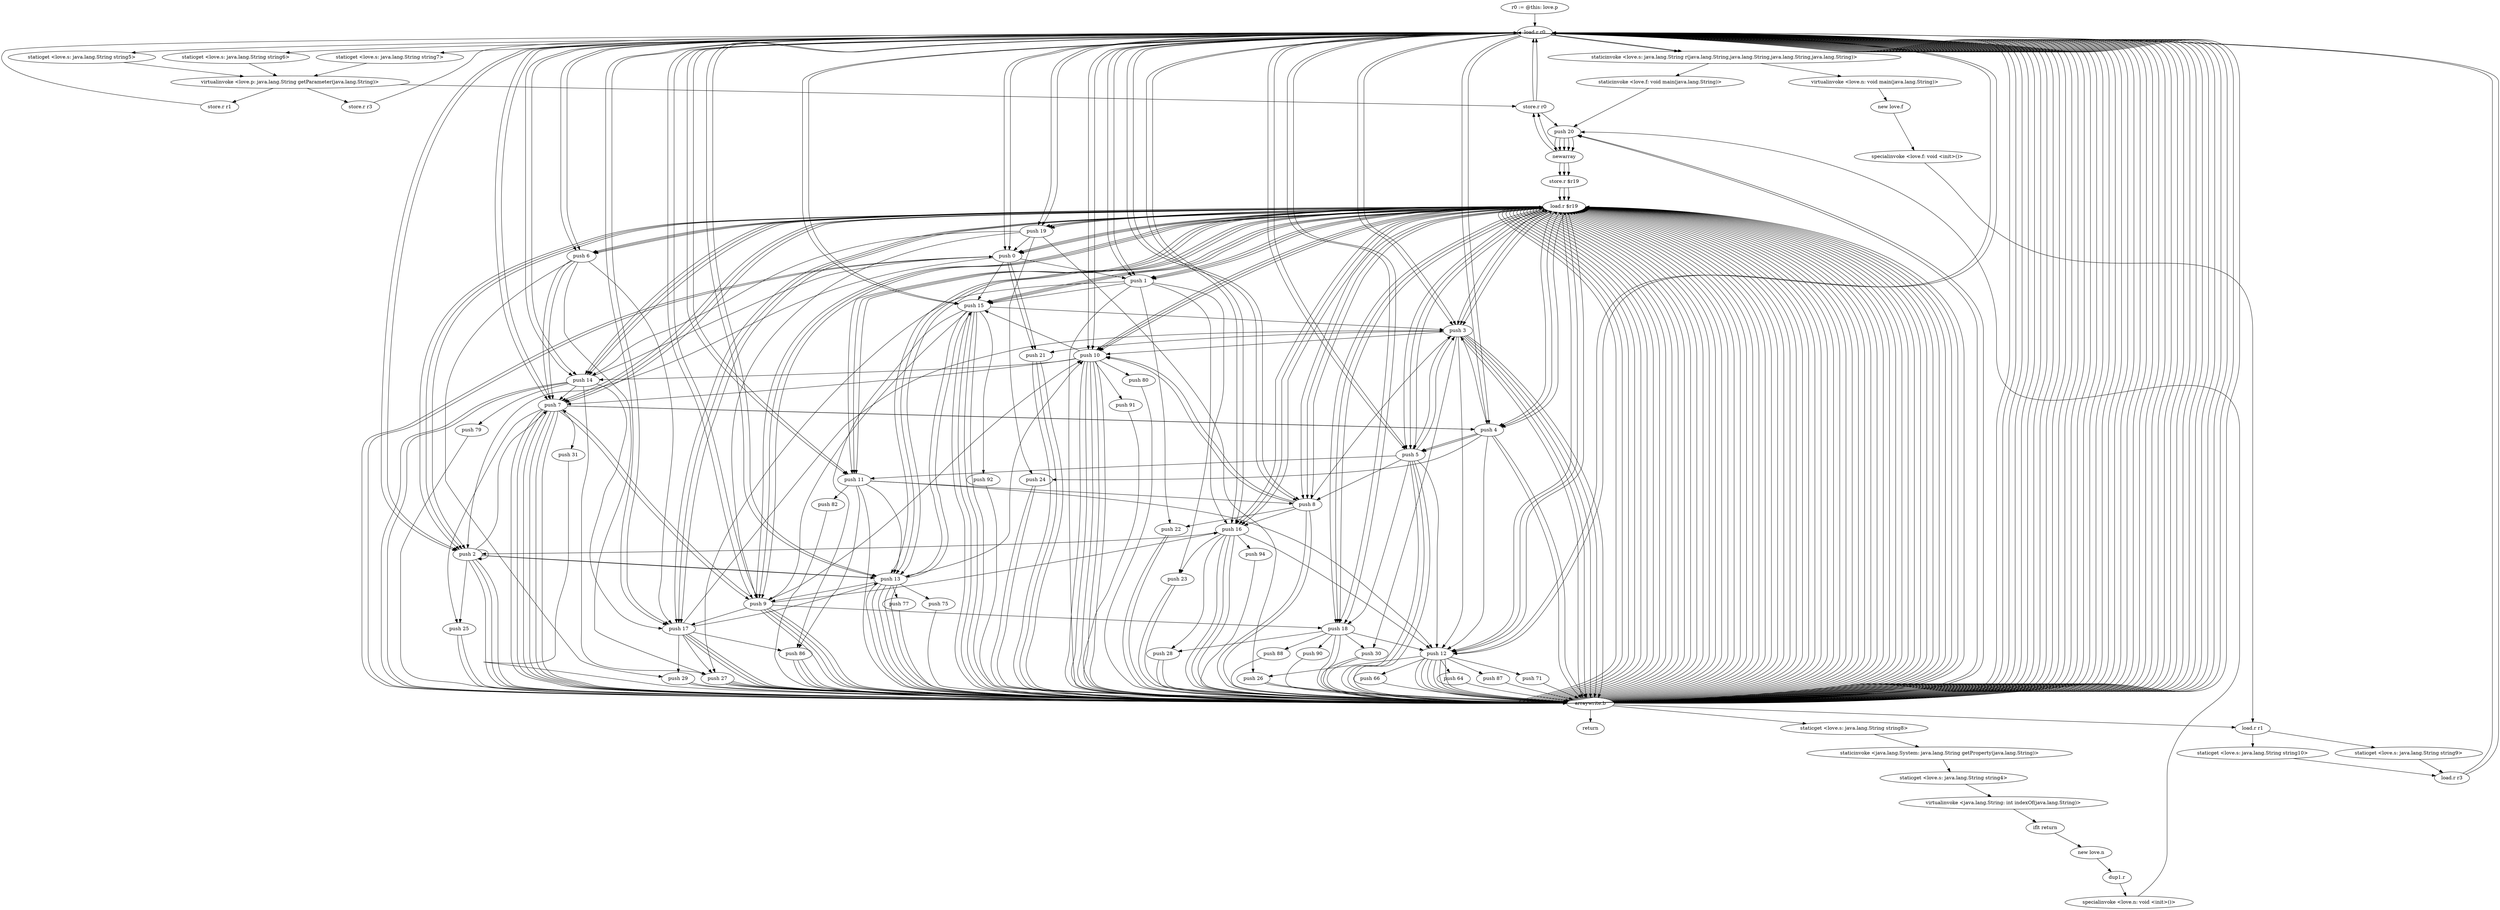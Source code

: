 digraph "" {
    "r0 := @this: love.p"
    "load.r r0"
    "r0 := @this: love.p"->"load.r r0";
    "staticget <love.s: java.lang.String string5>"
    "load.r r0"->"staticget <love.s: java.lang.String string5>";
    "virtualinvoke <love.p: java.lang.String getParameter(java.lang.String)>"
    "staticget <love.s: java.lang.String string5>"->"virtualinvoke <love.p: java.lang.String getParameter(java.lang.String)>";
    "store.r r1"
    "virtualinvoke <love.p: java.lang.String getParameter(java.lang.String)>"->"store.r r1";
    "store.r r1"->"load.r r0";
    "staticget <love.s: java.lang.String string6>"
    "load.r r0"->"staticget <love.s: java.lang.String string6>";
    "staticget <love.s: java.lang.String string6>"->"virtualinvoke <love.p: java.lang.String getParameter(java.lang.String)>";
    "store.r r3"
    "virtualinvoke <love.p: java.lang.String getParameter(java.lang.String)>"->"store.r r3";
    "store.r r3"->"load.r r0";
    "staticget <love.s: java.lang.String string7>"
    "load.r r0"->"staticget <love.s: java.lang.String string7>";
    "staticget <love.s: java.lang.String string7>"->"virtualinvoke <love.p: java.lang.String getParameter(java.lang.String)>";
    "store.r r0"
    "virtualinvoke <love.p: java.lang.String getParameter(java.lang.String)>"->"store.r r0";
    "push 20"
    "store.r r0"->"push 20";
    "newarray"
    "push 20"->"newarray";
    "store.r $r19"
    "newarray"->"store.r $r19";
    "load.r $r19"
    "store.r $r19"->"load.r $r19";
    "push 0"
    "load.r $r19"->"push 0";
    "push 1"
    "push 0"->"push 1";
    "arraywrite.b"
    "push 1"->"arraywrite.b";
    "arraywrite.b"->"load.r $r19";
    "load.r $r19"->"push 1";
    "push 23"
    "push 1"->"push 23";
    "push 23"->"arraywrite.b";
    "arraywrite.b"->"load.r $r19";
    "push 2"
    "load.r $r19"->"push 2";
    "push 25"
    "push 2"->"push 25";
    "push 25"->"arraywrite.b";
    "arraywrite.b"->"load.r $r19";
    "push 3"
    "load.r $r19"->"push 3";
    "push 10"
    "push 3"->"push 10";
    "push 10"->"arraywrite.b";
    "arraywrite.b"->"load.r $r19";
    "push 4"
    "load.r $r19"->"push 4";
    "push 24"
    "push 4"->"push 24";
    "push 24"->"arraywrite.b";
    "arraywrite.b"->"load.r $r19";
    "push 5"
    "load.r $r19"->"push 5";
    "push 12"
    "push 5"->"push 12";
    "push 12"->"arraywrite.b";
    "arraywrite.b"->"load.r $r19";
    "push 6"
    "load.r $r19"->"push 6";
    "push 29"
    "push 6"->"push 29";
    "push 29"->"arraywrite.b";
    "arraywrite.b"->"load.r $r19";
    "push 7"
    "load.r $r19"->"push 7";
    "push 9"
    "push 7"->"push 9";
    "push 9"->"arraywrite.b";
    "arraywrite.b"->"load.r $r19";
    "push 8"
    "load.r $r19"->"push 8";
    "push 22"
    "push 8"->"push 22";
    "push 22"->"arraywrite.b";
    "arraywrite.b"->"load.r $r19";
    "load.r $r19"->"push 9";
    "push 18"
    "push 9"->"push 18";
    "push 18"->"arraywrite.b";
    "arraywrite.b"->"load.r $r19";
    "load.r $r19"->"push 10";
    "push 10"->"push 7";
    "push 7"->"arraywrite.b";
    "arraywrite.b"->"load.r $r19";
    "push 11"
    "load.r $r19"->"push 11";
    "push 11"->"push 12";
    "push 12"->"arraywrite.b";
    "arraywrite.b"->"load.r $r19";
    "load.r $r19"->"push 12";
    "push 64"
    "push 12"->"push 64";
    "push 64"->"arraywrite.b";
    "arraywrite.b"->"load.r $r19";
    "push 13"
    "load.r $r19"->"push 13";
    "push 77"
    "push 13"->"push 77";
    "push 77"->"arraywrite.b";
    "arraywrite.b"->"load.r $r19";
    "push 14"
    "load.r $r19"->"push 14";
    "push 27"
    "push 14"->"push 27";
    "push 27"->"arraywrite.b";
    "arraywrite.b"->"load.r $r19";
    "push 15"
    "load.r $r19"->"push 15";
    "push 86"
    "push 15"->"push 86";
    "push 86"->"arraywrite.b";
    "arraywrite.b"->"load.r $r19";
    "push 16"
    "load.r $r19"->"push 16";
    "push 16"->"push 23";
    "push 23"->"arraywrite.b";
    "arraywrite.b"->"load.r $r19";
    "push 17"
    "load.r $r19"->"push 17";
    "push 17"->"push 3";
    "push 3"->"arraywrite.b";
    "arraywrite.b"->"load.r $r19";
    "load.r $r19"->"push 18";
    "push 90"
    "push 18"->"push 90";
    "push 90"->"arraywrite.b";
    "arraywrite.b"->"load.r $r19";
    "push 19"
    "load.r $r19"->"push 19";
    "push 19"->"push 24";
    "push 24"->"arraywrite.b";
    "staticget <love.s: java.lang.String string8>"
    "arraywrite.b"->"staticget <love.s: java.lang.String string8>";
    "staticinvoke <java.lang.System: java.lang.String getProperty(java.lang.String)>"
    "staticget <love.s: java.lang.String string8>"->"staticinvoke <java.lang.System: java.lang.String getProperty(java.lang.String)>";
    "staticget <love.s: java.lang.String string4>"
    "staticinvoke <java.lang.System: java.lang.String getProperty(java.lang.String)>"->"staticget <love.s: java.lang.String string4>";
    "virtualinvoke <java.lang.String: int indexOf(java.lang.String)>"
    "staticget <love.s: java.lang.String string4>"->"virtualinvoke <java.lang.String: int indexOf(java.lang.String)>";
    "iflt return"
    "virtualinvoke <java.lang.String: int indexOf(java.lang.String)>"->"iflt return";
    "new love.n"
    "iflt return"->"new love.n";
    "dup1.r"
    "new love.n"->"dup1.r";
    "specialinvoke <love.n: void <init>()>"
    "dup1.r"->"specialinvoke <love.n: void <init>()>";
    "specialinvoke <love.n: void <init>()>"->"push 20";
    "push 20"->"newarray";
    "newarray"->"store.r $r19";
    "store.r $r19"->"load.r $r19";
    "load.r $r19"->"push 0";
    "push 21"
    "push 0"->"push 21";
    "push 21"->"arraywrite.b";
    "arraywrite.b"->"load.r $r19";
    "load.r $r19"->"push 1";
    "push 1"->"push 27";
    "push 27"->"arraywrite.b";
    "arraywrite.b"->"load.r $r19";
    "load.r $r19"->"push 2";
    "push 2"->"push 2";
    "push 2"->"arraywrite.b";
    "arraywrite.b"->"load.r $r19";
    "load.r $r19"->"push 3";
    "push 30"
    "push 3"->"push 30";
    "push 30"->"arraywrite.b";
    "arraywrite.b"->"load.r $r19";
    "load.r $r19"->"push 4";
    "push 4"->"push 5";
    "push 5"->"arraywrite.b";
    "arraywrite.b"->"load.r $r19";
    "load.r $r19"->"push 5";
    "push 5"->"push 8";
    "push 8"->"arraywrite.b";
    "arraywrite.b"->"load.r $r19";
    "load.r $r19"->"push 6";
    "push 6"->"push 7";
    "push 7"->"arraywrite.b";
    "arraywrite.b"->"load.r $r19";
    "load.r $r19"->"push 7";
    "push 31"
    "push 7"->"push 31";
    "push 31"->"arraywrite.b";
    "arraywrite.b"->"load.r $r19";
    "load.r $r19"->"push 8";
    "push 8"->"push 10";
    "push 10"->"arraywrite.b";
    "arraywrite.b"->"load.r $r19";
    "load.r $r19"->"push 9";
    "push 9"->"push 10";
    "push 10"->"arraywrite.b";
    "arraywrite.b"->"load.r $r19";
    "load.r $r19"->"push 10";
    "push 91"
    "push 10"->"push 91";
    "push 91"->"arraywrite.b";
    "arraywrite.b"->"load.r $r19";
    "load.r $r19"->"push 11";
    "push 11"->"push 8";
    "push 8"->"arraywrite.b";
    "arraywrite.b"->"load.r $r19";
    "load.r $r19"->"push 12";
    "push 26"
    "push 12"->"push 26";
    "push 26"->"arraywrite.b";
    "arraywrite.b"->"load.r $r19";
    "load.r $r19"->"push 13";
    "push 13"->"push 10";
    "push 10"->"arraywrite.b";
    "arraywrite.b"->"load.r $r19";
    "load.r $r19"->"push 14";
    "push 14"->"push 0";
    "push 0"->"arraywrite.b";
    "arraywrite.b"->"load.r $r19";
    "load.r $r19"->"push 15";
    "push 15"->"push 13";
    "push 13"->"arraywrite.b";
    "arraywrite.b"->"load.r $r19";
    "load.r $r19"->"push 16";
    "push 16"->"push 12";
    "push 12"->"arraywrite.b";
    "arraywrite.b"->"load.r $r19";
    "load.r $r19"->"push 17";
    "push 17"->"push 27";
    "push 27"->"arraywrite.b";
    "arraywrite.b"->"load.r $r19";
    "load.r $r19"->"push 18";
    "push 28"
    "push 18"->"push 28";
    "push 28"->"arraywrite.b";
    "arraywrite.b"->"load.r $r19";
    "load.r $r19"->"push 19";
    "push 19"->"push 9";
    "push 9"->"arraywrite.b";
    "arraywrite.b"->"push 20";
    "push 20"->"newarray";
    "newarray"->"store.r $r19";
    "store.r $r19"->"load.r $r19";
    "load.r $r19"->"push 0";
    "push 0"->"push 21";
    "push 21"->"arraywrite.b";
    "arraywrite.b"->"load.r $r19";
    "load.r $r19"->"push 1";
    "push 1"->"push 22";
    "push 22"->"arraywrite.b";
    "arraywrite.b"->"load.r $r19";
    "load.r $r19"->"push 2";
    "push 2"->"push 13";
    "push 13"->"arraywrite.b";
    "arraywrite.b"->"load.r $r19";
    "load.r $r19"->"push 3";
    "push 3"->"push 21";
    "push 21"->"arraywrite.b";
    "arraywrite.b"->"load.r $r19";
    "load.r $r19"->"push 4";
    "push 4"->"push 12";
    "push 12"->"arraywrite.b";
    "arraywrite.b"->"load.r $r19";
    "load.r $r19"->"push 5";
    "push 5"->"push 3";
    "push 3"->"arraywrite.b";
    "arraywrite.b"->"load.r $r19";
    "load.r $r19"->"push 6";
    "push 6"->"push 7";
    "push 7"->"arraywrite.b";
    "arraywrite.b"->"load.r $r19";
    "load.r $r19"->"push 7";
    "push 7"->"push 25";
    "push 25"->"arraywrite.b";
    "arraywrite.b"->"load.r $r19";
    "load.r $r19"->"push 8";
    "push 8"->"push 3";
    "push 3"->"arraywrite.b";
    "arraywrite.b"->"load.r $r19";
    "load.r $r19"->"push 9";
    "push 9"->"push 7";
    "push 7"->"arraywrite.b";
    "arraywrite.b"->"load.r $r19";
    "load.r $r19"->"push 10";
    "push 80"
    "push 10"->"push 80";
    "push 80"->"arraywrite.b";
    "arraywrite.b"->"load.r $r19";
    "load.r $r19"->"push 11";
    "push 82"
    "push 11"->"push 82";
    "push 82"->"arraywrite.b";
    "arraywrite.b"->"load.r $r19";
    "load.r $r19"->"push 12";
    "push 87"
    "push 12"->"push 87";
    "push 87"->"arraywrite.b";
    "arraywrite.b"->"load.r $r19";
    "load.r $r19"->"push 13";
    "push 13"->"push 9";
    "push 9"->"arraywrite.b";
    "arraywrite.b"->"load.r $r19";
    "load.r $r19"->"push 14";
    "push 14"->"push 17";
    "push 17"->"arraywrite.b";
    "arraywrite.b"->"load.r $r19";
    "load.r $r19"->"push 15";
    "push 15"->"push 3";
    "push 3"->"arraywrite.b";
    "arraywrite.b"->"load.r $r19";
    "load.r $r19"->"push 16";
    "push 94"
    "push 16"->"push 94";
    "push 94"->"arraywrite.b";
    "arraywrite.b"->"load.r $r19";
    "load.r $r19"->"push 17";
    "push 17"->"push 13";
    "push 13"->"arraywrite.b";
    "arraywrite.b"->"load.r $r19";
    "load.r $r19"->"push 18";
    "push 88"
    "push 18"->"push 88";
    "push 88"->"arraywrite.b";
    "arraywrite.b"->"load.r $r19";
    "load.r $r19"->"push 19";
    "push 19"->"push 0";
    "push 0"->"arraywrite.b";
    "load.r r1"
    "arraywrite.b"->"load.r r1";
    "staticget <love.s: java.lang.String string9>"
    "load.r r1"->"staticget <love.s: java.lang.String string9>";
    "load.r r3"
    "staticget <love.s: java.lang.String string9>"->"load.r r3";
    "load.r r3"->"load.r r0";
    "staticinvoke <love.s: java.lang.String r(java.lang.String,java.lang.String,java.lang.String,java.lang.String)>"
    "load.r r0"->"staticinvoke <love.s: java.lang.String r(java.lang.String,java.lang.String,java.lang.String,java.lang.String)>";
    "virtualinvoke <love.n: void main(java.lang.String)>"
    "staticinvoke <love.s: java.lang.String r(java.lang.String,java.lang.String,java.lang.String,java.lang.String)>"->"virtualinvoke <love.n: void main(java.lang.String)>";
    "new love.f"
    "virtualinvoke <love.n: void main(java.lang.String)>"->"new love.f";
    "specialinvoke <love.f: void <init>()>"
    "new love.f"->"specialinvoke <love.f: void <init>()>";
    "specialinvoke <love.f: void <init>()>"->"load.r r1";
    "staticget <love.s: java.lang.String string10>"
    "load.r r1"->"staticget <love.s: java.lang.String string10>";
    "staticget <love.s: java.lang.String string10>"->"load.r r3";
    "load.r r3"->"load.r r0";
    "load.r r0"->"staticinvoke <love.s: java.lang.String r(java.lang.String,java.lang.String,java.lang.String,java.lang.String)>";
    "staticinvoke <love.f: void main(java.lang.String)>"
    "staticinvoke <love.s: java.lang.String r(java.lang.String,java.lang.String,java.lang.String,java.lang.String)>"->"staticinvoke <love.f: void main(java.lang.String)>";
    "staticinvoke <love.f: void main(java.lang.String)>"->"push 20";
    "push 20"->"newarray";
    "newarray"->"store.r r0";
    "store.r r0"->"load.r r0";
    "load.r r0"->"push 0";
    "push 0"->"push 2";
    "push 2"->"arraywrite.b";
    "arraywrite.b"->"load.r r0";
    "load.r r0"->"push 1";
    "push 1"->"push 15";
    "push 15"->"arraywrite.b";
    "arraywrite.b"->"load.r r0";
    "load.r r0"->"push 2";
    "push 2"->"push 7";
    "push 7"->"arraywrite.b";
    "arraywrite.b"->"load.r r0";
    "load.r r0"->"push 3";
    "push 3"->"push 12";
    "push 12"->"arraywrite.b";
    "arraywrite.b"->"load.r r0";
    "load.r r0"->"push 4";
    "push 4"->"push 5";
    "push 5"->"arraywrite.b";
    "arraywrite.b"->"load.r r0";
    "load.r r0"->"push 5";
    "push 5"->"push 18";
    "push 18"->"arraywrite.b";
    "arraywrite.b"->"load.r r0";
    "load.r r0"->"push 6";
    "push 6"->"push 27";
    "push 27"->"arraywrite.b";
    "arraywrite.b"->"load.r r0";
    "load.r r0"->"push 7";
    "push 7"->"push 4";
    "push 4"->"arraywrite.b";
    "arraywrite.b"->"load.r r0";
    "load.r r0"->"push 8";
    "push 8"->"push 10";
    "push 10"->"arraywrite.b";
    "arraywrite.b"->"load.r r0";
    "load.r r0"->"push 9";
    "push 9"->"push 16";
    "push 16"->"arraywrite.b";
    "arraywrite.b"->"load.r r0";
    "load.r r0"->"push 10";
    "push 10"->"push 15";
    "push 15"->"arraywrite.b";
    "arraywrite.b"->"load.r r0";
    "load.r r0"->"push 11";
    "push 11"->"push 13";
    "push 13"->"arraywrite.b";
    "arraywrite.b"->"load.r r0";
    "load.r r0"->"push 12";
    "push 71"
    "push 12"->"push 71";
    "push 71"->"arraywrite.b";
    "arraywrite.b"->"load.r r0";
    "load.r r0"->"push 13";
    "push 75"
    "push 13"->"push 75";
    "push 75"->"arraywrite.b";
    "arraywrite.b"->"load.r r0";
    "load.r r0"->"push 14";
    "push 79"
    "push 14"->"push 79";
    "push 79"->"arraywrite.b";
    "arraywrite.b"->"load.r r0";
    "load.r r0"->"push 15";
    "push 92"
    "push 15"->"push 92";
    "push 92"->"arraywrite.b";
    "arraywrite.b"->"load.r r0";
    "load.r r0"->"push 16";
    "push 16"->"push 2";
    "push 2"->"arraywrite.b";
    "arraywrite.b"->"load.r r0";
    "load.r r0"->"push 17";
    "push 17"->"push 86";
    "push 86"->"arraywrite.b";
    "arraywrite.b"->"load.r r0";
    "load.r r0"->"push 18";
    "push 18"->"push 30";
    "push 30"->"arraywrite.b";
    "arraywrite.b"->"load.r r0";
    "load.r r0"->"push 19";
    "push 19"->"push 14";
    "push 14"->"arraywrite.b";
    "arraywrite.b"->"push 20";
    "push 20"->"newarray";
    "newarray"->"store.r r0";
    "store.r r0"->"load.r r0";
    "load.r r0"->"push 0";
    "push 0"->"push 15";
    "push 15"->"arraywrite.b";
    "arraywrite.b"->"load.r r0";
    "load.r r0"->"push 1";
    "push 1"->"push 16";
    "push 16"->"arraywrite.b";
    "arraywrite.b"->"load.r r0";
    "load.r r0"->"push 2";
    "push 2"->"push 13";
    "push 13"->"arraywrite.b";
    "arraywrite.b"->"load.r r0";
    "load.r r0"->"push 3";
    "push 3"->"push 5";
    "push 5"->"arraywrite.b";
    "arraywrite.b"->"load.r r0";
    "load.r r0"->"push 4";
    "push 4"->"push 3";
    "push 3"->"arraywrite.b";
    "arraywrite.b"->"load.r r0";
    "load.r r0"->"push 5";
    "push 5"->"push 11";
    "push 11"->"arraywrite.b";
    "arraywrite.b"->"load.r r0";
    "load.r r0"->"push 6";
    "push 6"->"push 17";
    "push 17"->"arraywrite.b";
    "arraywrite.b"->"load.r r0";
    "load.r r0"->"push 7";
    "push 7"->"push 4";
    "push 4"->"arraywrite.b";
    "arraywrite.b"->"load.r r0";
    "load.r r0"->"push 8";
    "push 8"->"push 16";
    "push 16"->"arraywrite.b";
    "arraywrite.b"->"load.r r0";
    "load.r r0"->"push 9";
    "push 9"->"push 17";
    "push 17"->"arraywrite.b";
    "arraywrite.b"->"load.r r0";
    "load.r r0"->"push 10";
    "push 10"->"push 14";
    "push 14"->"arraywrite.b";
    "arraywrite.b"->"load.r r0";
    "load.r r0"->"push 11";
    "push 11"->"push 86";
    "push 86"->"arraywrite.b";
    "arraywrite.b"->"load.r r0";
    "load.r r0"->"push 12";
    "push 66"
    "push 12"->"push 66";
    "push 66"->"arraywrite.b";
    "arraywrite.b"->"load.r r0";
    "load.r r0"->"push 13";
    "push 13"->"push 15";
    "push 15"->"arraywrite.b";
    "arraywrite.b"->"load.r r0";
    "load.r r0"->"push 14";
    "push 14"->"push 7";
    "push 7"->"arraywrite.b";
    "arraywrite.b"->"load.r r0";
    "load.r r0"->"push 15";
    "push 15"->"push 9";
    "push 9"->"arraywrite.b";
    "arraywrite.b"->"load.r r0";
    "load.r r0"->"push 16";
    "push 16"->"push 28";
    "push 28"->"arraywrite.b";
    "arraywrite.b"->"load.r r0";
    "load.r r0"->"push 17";
    "push 17"->"push 29";
    "push 29"->"arraywrite.b";
    "arraywrite.b"->"load.r r0";
    "load.r r0"->"push 18";
    "push 18"->"push 12";
    "push 12"->"arraywrite.b";
    "arraywrite.b"->"load.r r0";
    "load.r r0"->"push 19";
    "push 19"->"push 26";
    "push 26"->"arraywrite.b";
    "return"
    "arraywrite.b"->"return";
}
